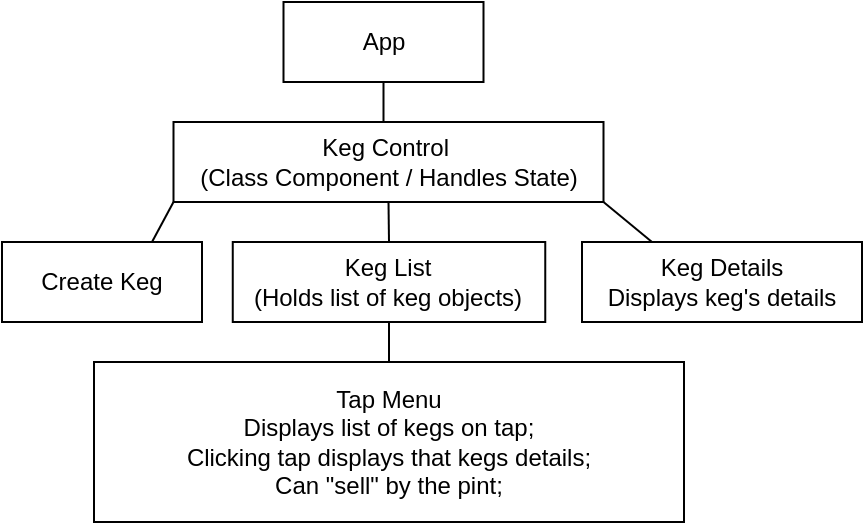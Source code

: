 <mxfile version="17.4.6" type="github">
  <diagram id="eGEJDaj6SYlvqcA72SZF" name="Page-1">
    <mxGraphModel dx="475" dy="518" grid="1" gridSize="10" guides="1" tooltips="1" connect="1" arrows="1" fold="1" page="1" pageScale="1" pageWidth="827" pageHeight="1169" math="0" shadow="0">
      <root>
        <mxCell id="0" />
        <mxCell id="1" parent="0" />
        <mxCell id="y5f6hxjgZu6ScxN4eYrp-1" value="App" style="whiteSpace=wrap;html=1;align=center;" parent="1" vertex="1">
          <mxGeometry x="360.75" y="40" width="100" height="40" as="geometry" />
        </mxCell>
        <mxCell id="y5f6hxjgZu6ScxN4eYrp-2" value="Keg Control&amp;nbsp;&lt;br&gt;(Class Component / Handles State)" style="whiteSpace=wrap;html=1;align=center;" parent="1" vertex="1">
          <mxGeometry x="305.75" y="100" width="215" height="40" as="geometry" />
        </mxCell>
        <mxCell id="y5f6hxjgZu6ScxN4eYrp-3" value="Keg List&lt;br&gt;(Holds list of keg objects)" style="whiteSpace=wrap;html=1;align=center;" parent="1" vertex="1">
          <mxGeometry x="335.38" y="160" width="156.25" height="40" as="geometry" />
        </mxCell>
        <mxCell id="y5f6hxjgZu6ScxN4eYrp-5" value="Keg Details&lt;br&gt;Displays keg&#39;s details" style="whiteSpace=wrap;html=1;align=center;" parent="1" vertex="1">
          <mxGeometry x="510" y="160" width="140" height="40" as="geometry" />
        </mxCell>
        <mxCell id="y5f6hxjgZu6ScxN4eYrp-6" value="Tap Menu&lt;br&gt;Displays list of kegs on tap;&lt;br&gt;Clicking tap displays that kegs details;&lt;br&gt;Can &quot;sell&quot; by the pint;" style="whiteSpace=wrap;html=1;align=center;" parent="1" vertex="1">
          <mxGeometry x="266" y="220" width="295" height="80" as="geometry" />
        </mxCell>
        <mxCell id="5Ynr9P_wDF0KFYhToqWw-8" value="" style="endArrow=none;html=1;rounded=0;entryX=0.5;entryY=0;entryDx=0;entryDy=0;exitX=0.5;exitY=1;exitDx=0;exitDy=0;" parent="1" source="y5f6hxjgZu6ScxN4eYrp-3" target="y5f6hxjgZu6ScxN4eYrp-6" edge="1">
          <mxGeometry relative="1" as="geometry">
            <mxPoint x="440.5" y="210" as="sourcePoint" />
            <mxPoint x="668.75" y="400" as="targetPoint" />
          </mxGeometry>
        </mxCell>
        <mxCell id="5Ynr9P_wDF0KFYhToqWw-9" value="" style="endArrow=none;html=1;rounded=0;exitX=0.5;exitY=1;exitDx=0;exitDy=0;" parent="1" source="y5f6hxjgZu6ScxN4eYrp-1" edge="1">
          <mxGeometry relative="1" as="geometry">
            <mxPoint x="680.75" y="370" as="sourcePoint" />
            <mxPoint x="410.75" y="100" as="targetPoint" />
          </mxGeometry>
        </mxCell>
        <mxCell id="0Xkvq-vCAsGb3F_Y85k6-5" value="Create Keg" style="whiteSpace=wrap;html=1;align=center;" parent="1" vertex="1">
          <mxGeometry x="220" y="160" width="100" height="40" as="geometry" />
        </mxCell>
        <mxCell id="0Xkvq-vCAsGb3F_Y85k6-6" value="" style="endArrow=none;html=1;rounded=0;entryX=0;entryY=1;entryDx=0;entryDy=0;exitX=0.75;exitY=0;exitDx=0;exitDy=0;" parent="1" source="0Xkvq-vCAsGb3F_Y85k6-5" target="y5f6hxjgZu6ScxN4eYrp-2" edge="1">
          <mxGeometry relative="1" as="geometry">
            <mxPoint x="420" y="360" as="sourcePoint" />
            <mxPoint x="580" y="360" as="targetPoint" />
          </mxGeometry>
        </mxCell>
        <mxCell id="0Xkvq-vCAsGb3F_Y85k6-8" value="" style="endArrow=none;html=1;rounded=0;entryX=1;entryY=1;entryDx=0;entryDy=0;exitX=0.25;exitY=0;exitDx=0;exitDy=0;" parent="1" source="y5f6hxjgZu6ScxN4eYrp-5" target="y5f6hxjgZu6ScxN4eYrp-2" edge="1">
          <mxGeometry relative="1" as="geometry">
            <mxPoint x="65" y="180" as="sourcePoint" />
            <mxPoint x="325.75" y="160" as="targetPoint" />
          </mxGeometry>
        </mxCell>
        <mxCell id="0Xkvq-vCAsGb3F_Y85k6-9" value="" style="endArrow=none;html=1;rounded=0;entryX=0.5;entryY=1;entryDx=0;entryDy=0;exitX=0.5;exitY=0;exitDx=0;exitDy=0;" parent="1" source="y5f6hxjgZu6ScxN4eYrp-3" target="y5f6hxjgZu6ScxN4eYrp-2" edge="1">
          <mxGeometry relative="1" as="geometry">
            <mxPoint x="430" y="150" as="sourcePoint" />
            <mxPoint x="430" y="150" as="targetPoint" />
          </mxGeometry>
        </mxCell>
      </root>
    </mxGraphModel>
  </diagram>
</mxfile>
